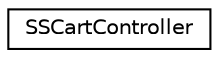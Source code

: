 digraph "Graphical Class Hierarchy"
{
  edge [fontname="Helvetica",fontsize="10",labelfontname="Helvetica",labelfontsize="10"];
  node [fontname="Helvetica",fontsize="10",shape=record];
  rankdir="LR";
  Node1 [label="SSCartController",height=0.2,width=0.4,color="black", fillcolor="white", style="filled",URL="$class_s_s_cart_controller.html"];
}
